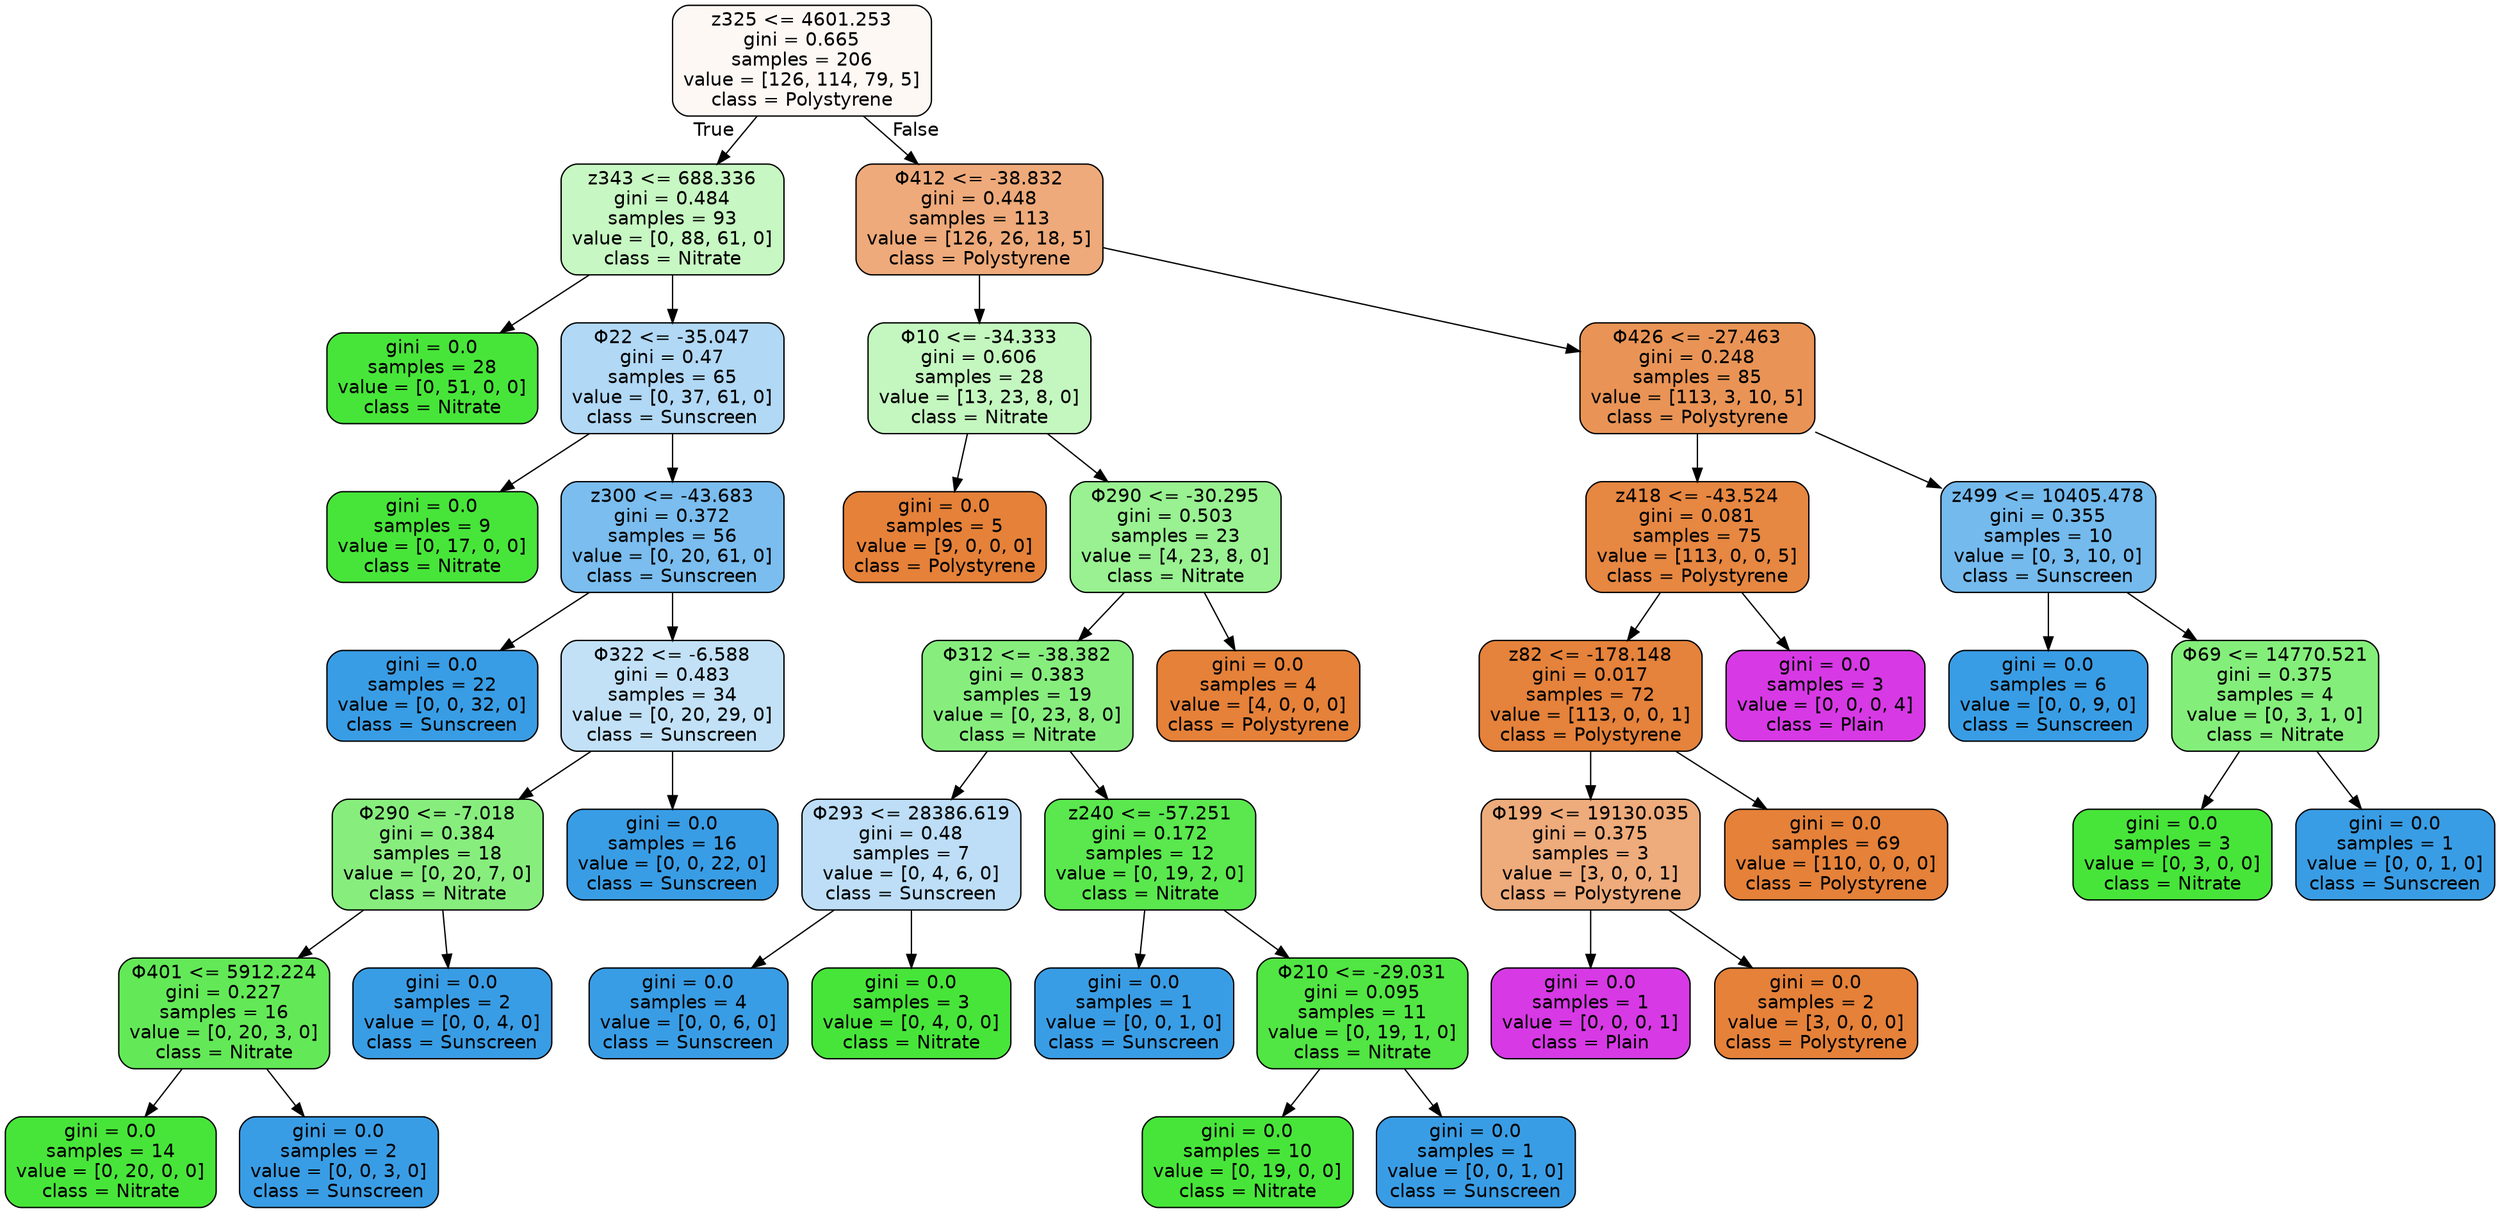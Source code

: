 digraph Tree {
node [shape=box, style="filled, rounded", color="black", fontname="helvetica"] ;
edge [fontname="helvetica"] ;
0 [label="z325 <= 4601.253\ngini = 0.665\nsamples = 206\nvalue = [126, 114, 79, 5]\nclass = Polystyrene", fillcolor="#fef8f4"] ;
1 [label="z343 <= 688.336\ngini = 0.484\nsamples = 93\nvalue = [0, 88, 61, 0]\nclass = Nitrate", fillcolor="#c7f7c2"] ;
0 -> 1 [labeldistance=2.5, labelangle=45, headlabel="True"] ;
2 [label="gini = 0.0\nsamples = 28\nvalue = [0, 51, 0, 0]\nclass = Nitrate", fillcolor="#47e539"] ;
1 -> 2 ;
3 [label="Φ22 <= -35.047\ngini = 0.47\nsamples = 65\nvalue = [0, 37, 61, 0]\nclass = Sunscreen", fillcolor="#b1d8f5"] ;
1 -> 3 ;
4 [label="gini = 0.0\nsamples = 9\nvalue = [0, 17, 0, 0]\nclass = Nitrate", fillcolor="#47e539"] ;
3 -> 4 ;
5 [label="z300 <= -43.683\ngini = 0.372\nsamples = 56\nvalue = [0, 20, 61, 0]\nclass = Sunscreen", fillcolor="#7abdee"] ;
3 -> 5 ;
6 [label="gini = 0.0\nsamples = 22\nvalue = [0, 0, 32, 0]\nclass = Sunscreen", fillcolor="#399de5"] ;
5 -> 6 ;
7 [label="Φ322 <= -6.588\ngini = 0.483\nsamples = 34\nvalue = [0, 20, 29, 0]\nclass = Sunscreen", fillcolor="#c2e1f7"] ;
5 -> 7 ;
8 [label="Φ290 <= -7.018\ngini = 0.384\nsamples = 18\nvalue = [0, 20, 7, 0]\nclass = Nitrate", fillcolor="#87ee7e"] ;
7 -> 8 ;
9 [label="Φ401 <= 5912.224\ngini = 0.227\nsamples = 16\nvalue = [0, 20, 3, 0]\nclass = Nitrate", fillcolor="#63e957"] ;
8 -> 9 ;
10 [label="gini = 0.0\nsamples = 14\nvalue = [0, 20, 0, 0]\nclass = Nitrate", fillcolor="#47e539"] ;
9 -> 10 ;
11 [label="gini = 0.0\nsamples = 2\nvalue = [0, 0, 3, 0]\nclass = Sunscreen", fillcolor="#399de5"] ;
9 -> 11 ;
12 [label="gini = 0.0\nsamples = 2\nvalue = [0, 0, 4, 0]\nclass = Sunscreen", fillcolor="#399de5"] ;
8 -> 12 ;
13 [label="gini = 0.0\nsamples = 16\nvalue = [0, 0, 22, 0]\nclass = Sunscreen", fillcolor="#399de5"] ;
7 -> 13 ;
14 [label="Φ412 <= -38.832\ngini = 0.448\nsamples = 113\nvalue = [126, 26, 18, 5]\nclass = Polystyrene", fillcolor="#eeaa7a"] ;
0 -> 14 [labeldistance=2.5, labelangle=-45, headlabel="False"] ;
15 [label="Φ10 <= -34.333\ngini = 0.606\nsamples = 28\nvalue = [13, 23, 8, 0]\nclass = Nitrate", fillcolor="#c4f7bf"] ;
14 -> 15 ;
16 [label="gini = 0.0\nsamples = 5\nvalue = [9, 0, 0, 0]\nclass = Polystyrene", fillcolor="#e58139"] ;
15 -> 16 ;
17 [label="Φ290 <= -30.295\ngini = 0.503\nsamples = 23\nvalue = [4, 23, 8, 0]\nclass = Nitrate", fillcolor="#99f191"] ;
15 -> 17 ;
18 [label="Φ312 <= -38.382\ngini = 0.383\nsamples = 19\nvalue = [0, 23, 8, 0]\nclass = Nitrate", fillcolor="#87ee7e"] ;
17 -> 18 ;
19 [label="Φ293 <= 28386.619\ngini = 0.48\nsamples = 7\nvalue = [0, 4, 6, 0]\nclass = Sunscreen", fillcolor="#bddef6"] ;
18 -> 19 ;
20 [label="gini = 0.0\nsamples = 4\nvalue = [0, 0, 6, 0]\nclass = Sunscreen", fillcolor="#399de5"] ;
19 -> 20 ;
21 [label="gini = 0.0\nsamples = 3\nvalue = [0, 4, 0, 0]\nclass = Nitrate", fillcolor="#47e539"] ;
19 -> 21 ;
22 [label="z240 <= -57.251\ngini = 0.172\nsamples = 12\nvalue = [0, 19, 2, 0]\nclass = Nitrate", fillcolor="#5ae84e"] ;
18 -> 22 ;
23 [label="gini = 0.0\nsamples = 1\nvalue = [0, 0, 1, 0]\nclass = Sunscreen", fillcolor="#399de5"] ;
22 -> 23 ;
24 [label="Φ210 <= -29.031\ngini = 0.095\nsamples = 11\nvalue = [0, 19, 1, 0]\nclass = Nitrate", fillcolor="#51e643"] ;
22 -> 24 ;
25 [label="gini = 0.0\nsamples = 10\nvalue = [0, 19, 0, 0]\nclass = Nitrate", fillcolor="#47e539"] ;
24 -> 25 ;
26 [label="gini = 0.0\nsamples = 1\nvalue = [0, 0, 1, 0]\nclass = Sunscreen", fillcolor="#399de5"] ;
24 -> 26 ;
27 [label="gini = 0.0\nsamples = 4\nvalue = [4, 0, 0, 0]\nclass = Polystyrene", fillcolor="#e58139"] ;
17 -> 27 ;
28 [label="Φ426 <= -27.463\ngini = 0.248\nsamples = 85\nvalue = [113, 3, 10, 5]\nclass = Polystyrene", fillcolor="#e99456"] ;
14 -> 28 ;
29 [label="z418 <= -43.524\ngini = 0.081\nsamples = 75\nvalue = [113, 0, 0, 5]\nclass = Polystyrene", fillcolor="#e68742"] ;
28 -> 29 ;
30 [label="z82 <= -178.148\ngini = 0.017\nsamples = 72\nvalue = [113, 0, 0, 1]\nclass = Polystyrene", fillcolor="#e5823b"] ;
29 -> 30 ;
31 [label="Φ199 <= 19130.035\ngini = 0.375\nsamples = 3\nvalue = [3, 0, 0, 1]\nclass = Polystyrene", fillcolor="#eeab7b"] ;
30 -> 31 ;
32 [label="gini = 0.0\nsamples = 1\nvalue = [0, 0, 0, 1]\nclass = Plain", fillcolor="#d739e5"] ;
31 -> 32 ;
33 [label="gini = 0.0\nsamples = 2\nvalue = [3, 0, 0, 0]\nclass = Polystyrene", fillcolor="#e58139"] ;
31 -> 33 ;
34 [label="gini = 0.0\nsamples = 69\nvalue = [110, 0, 0, 0]\nclass = Polystyrene", fillcolor="#e58139"] ;
30 -> 34 ;
35 [label="gini = 0.0\nsamples = 3\nvalue = [0, 0, 0, 4]\nclass = Plain", fillcolor="#d739e5"] ;
29 -> 35 ;
36 [label="z499 <= 10405.478\ngini = 0.355\nsamples = 10\nvalue = [0, 3, 10, 0]\nclass = Sunscreen", fillcolor="#74baed"] ;
28 -> 36 ;
37 [label="gini = 0.0\nsamples = 6\nvalue = [0, 0, 9, 0]\nclass = Sunscreen", fillcolor="#399de5"] ;
36 -> 37 ;
38 [label="Φ69 <= 14770.521\ngini = 0.375\nsamples = 4\nvalue = [0, 3, 1, 0]\nclass = Nitrate", fillcolor="#84ee7b"] ;
36 -> 38 ;
39 [label="gini = 0.0\nsamples = 3\nvalue = [0, 3, 0, 0]\nclass = Nitrate", fillcolor="#47e539"] ;
38 -> 39 ;
40 [label="gini = 0.0\nsamples = 1\nvalue = [0, 0, 1, 0]\nclass = Sunscreen", fillcolor="#399de5"] ;
38 -> 40 ;
}